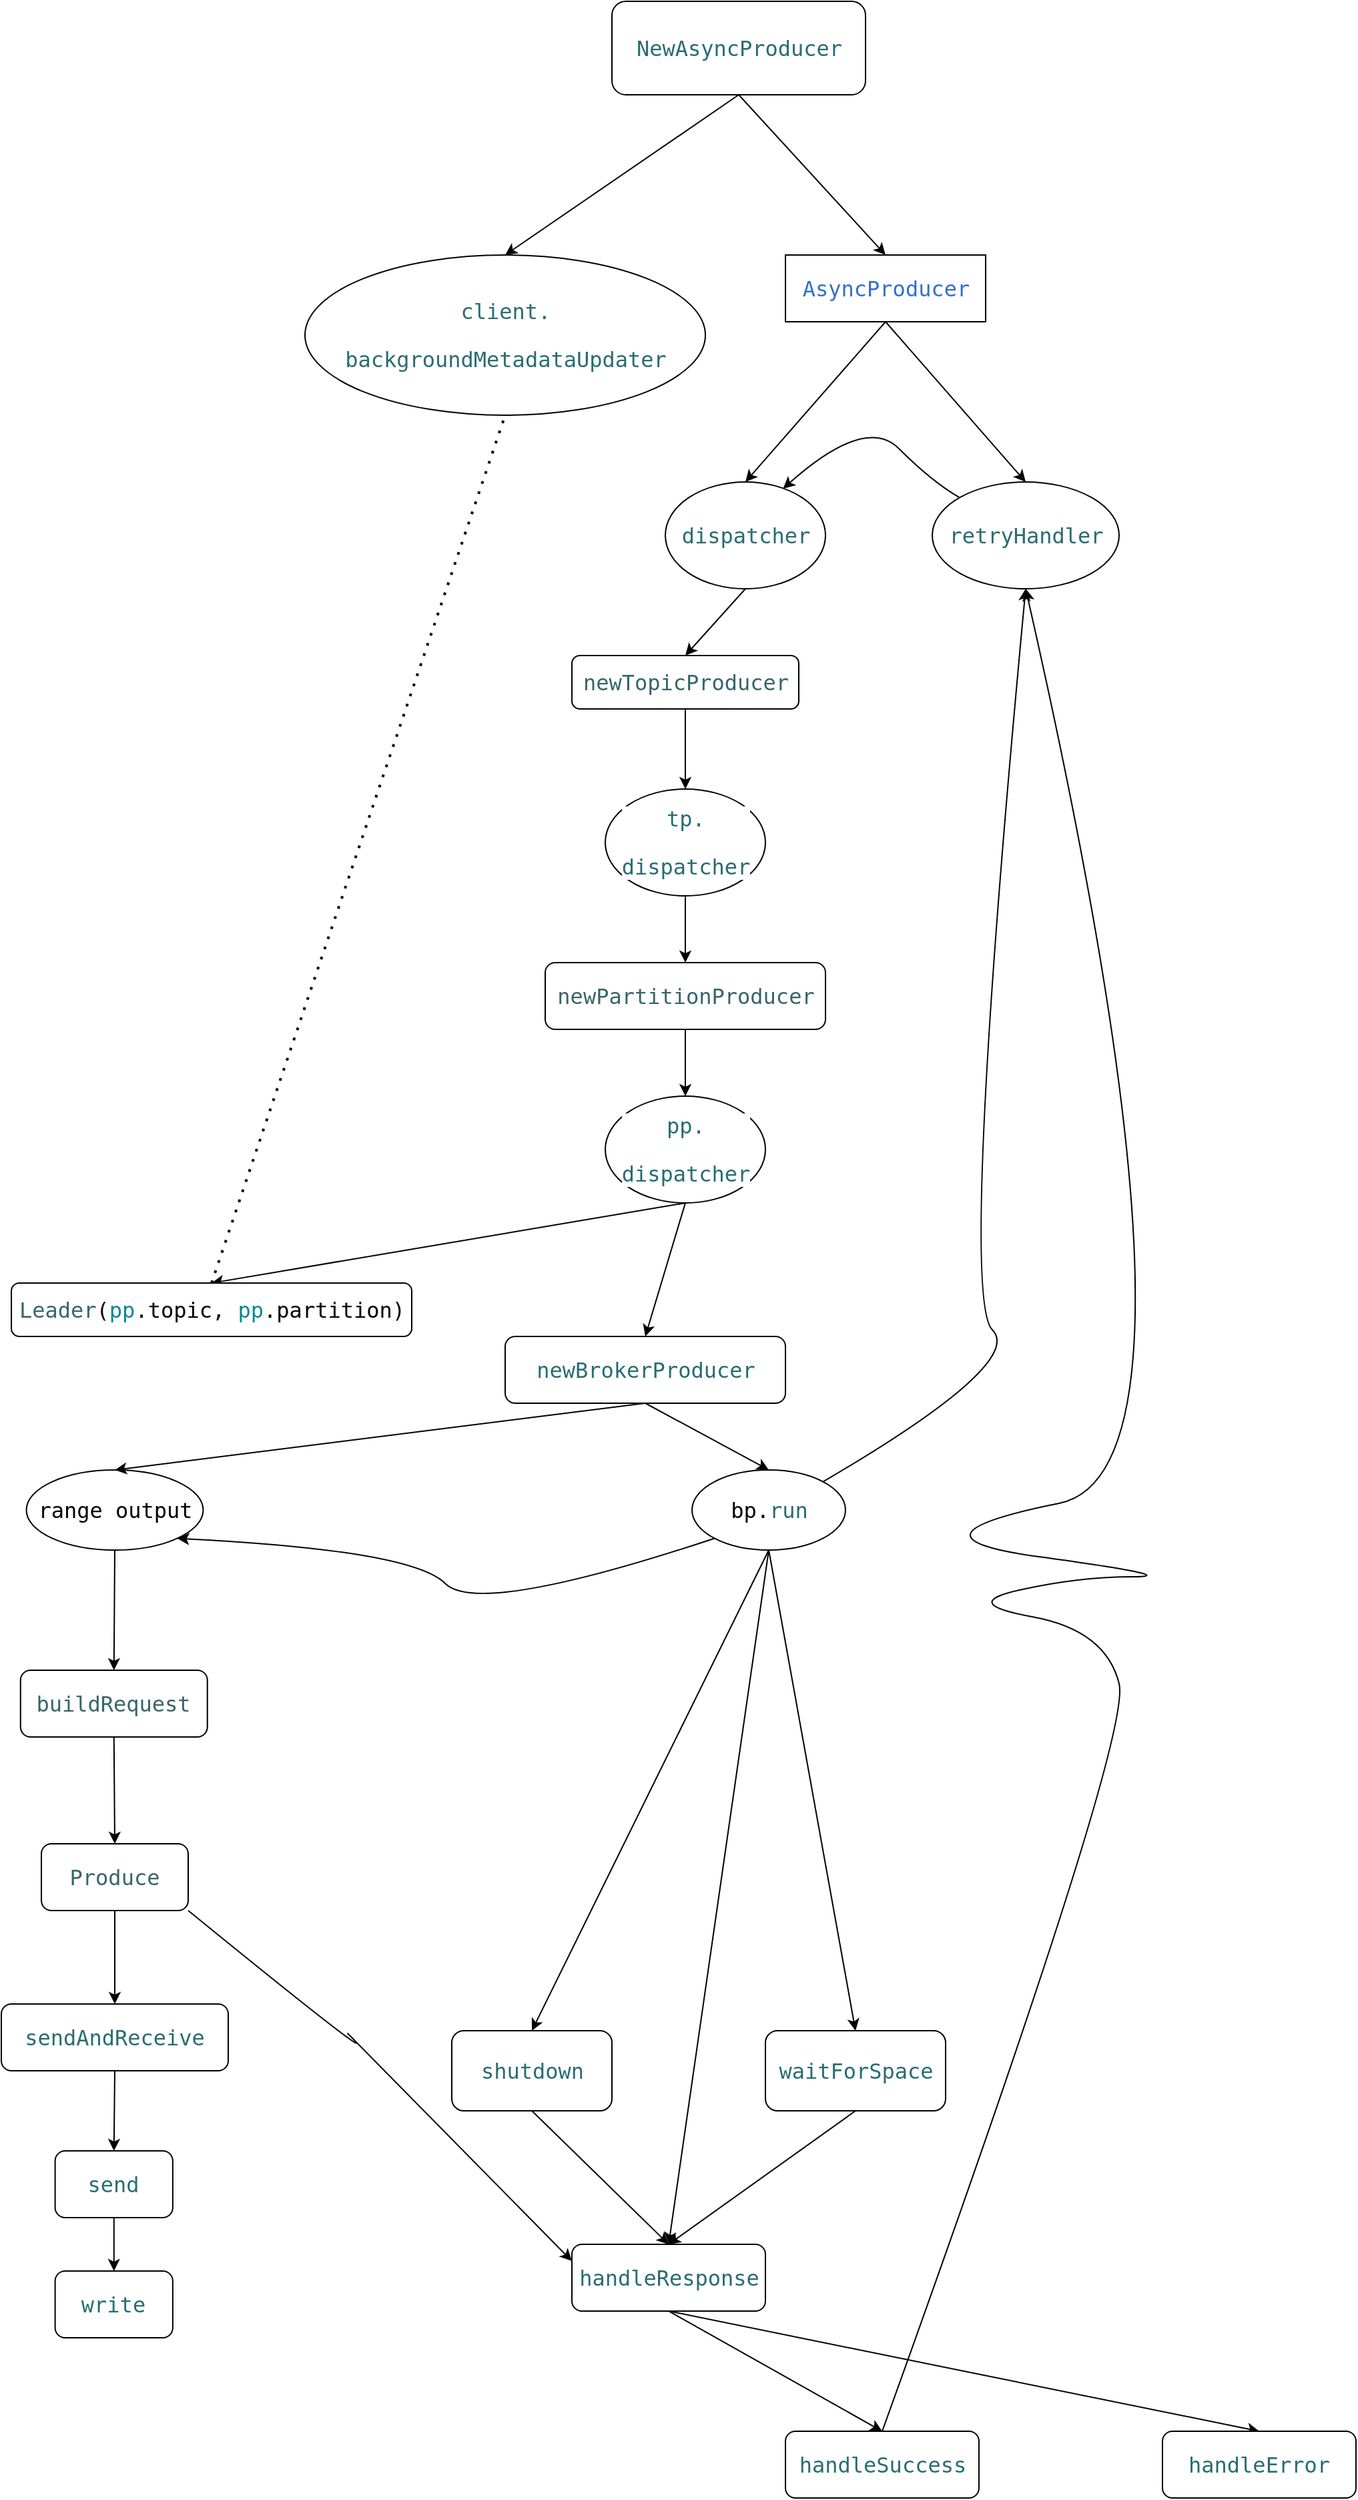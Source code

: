 <mxfile>
    <diagram id="CoWCDYu3Gu0Qkiy8dsGE" name="Page-1">
        <mxGraphModel dx="9708" dy="4044" grid="1" gridSize="10" guides="1" tooltips="1" connect="1" arrows="1" fold="1" page="1" pageScale="1" pageWidth="850" pageHeight="1100" math="0" shadow="0">
            <root>
                <mxCell id="0"/>
                <mxCell id="1" parent="0"/>
                <mxCell id="3" value="&lt;pre style=&quot;background-color: #ffffff ; color: #080808 ; font-family: &amp;#34;fira code&amp;#34; , monospace ; font-size: 12.0pt&quot;&gt;&lt;span style=&quot;color: #336ecc&quot;&gt;AsyncProducer&lt;/span&gt;&lt;/pre&gt;" style="rounded=0;whiteSpace=wrap;html=1;" vertex="1" parent="1">
                    <mxGeometry x="-972.49" y="270" width="150" height="50" as="geometry"/>
                </mxCell>
                <mxCell id="4" value="&lt;pre style=&quot;background-color: #ffffff ; color: #080808 ; font-family: &amp;#34;fira code&amp;#34; , monospace ; font-size: 12.0pt&quot;&gt;&lt;span style=&quot;color: #286d73&quot;&gt;client.&lt;/span&gt;&lt;/pre&gt;&lt;pre style=&quot;background-color: #ffffff ; color: #080808 ; font-family: &amp;#34;fira code&amp;#34; , monospace ; font-size: 12.0pt&quot;&gt;&lt;span style=&quot;color: #286d73&quot;&gt;backgroundMetadataUpdater&lt;/span&gt;&lt;/pre&gt;" style="ellipse;whiteSpace=wrap;html=1;fontSize=14;" vertex="1" parent="1">
                    <mxGeometry x="-1332.49" y="270" width="300" height="120" as="geometry"/>
                </mxCell>
                <mxCell id="5" value="&lt;pre style=&quot;background-color: #ffffff ; color: #080808 ; font-family: &amp;#34;fira code&amp;#34; , monospace ; font-size: 12.0pt&quot;&gt;&lt;span style=&quot;color: #286d73&quot;&gt;dispatcher&lt;/span&gt;&lt;/pre&gt;" style="ellipse;whiteSpace=wrap;html=1;fontSize=14;" vertex="1" parent="1">
                    <mxGeometry x="-1062.49" y="440" width="120" height="80" as="geometry"/>
                </mxCell>
                <mxCell id="6" value="&lt;pre style=&quot;background-color: #ffffff ; color: #080808 ; font-family: &amp;#34;fira code&amp;#34; , monospace ; font-size: 12.0pt&quot;&gt;&lt;span style=&quot;color: #286d73&quot;&gt;retryHandler&lt;/span&gt;&lt;/pre&gt;" style="ellipse;whiteSpace=wrap;html=1;fontSize=14;" vertex="1" parent="1">
                    <mxGeometry x="-862.49" y="440" width="140" height="80" as="geometry"/>
                </mxCell>
                <mxCell id="7" value="" style="endArrow=classic;html=1;fontSize=14;entryX=0.5;entryY=0;entryDx=0;entryDy=0;exitX=0.5;exitY=1;exitDx=0;exitDy=0;" edge="1" parent="1" source="3" target="5">
                    <mxGeometry width="50" height="50" relative="1" as="geometry">
                        <mxPoint x="-1082.49" y="430" as="sourcePoint"/>
                        <mxPoint x="-1032.49" y="380" as="targetPoint"/>
                    </mxGeometry>
                </mxCell>
                <mxCell id="8" value="" style="endArrow=classic;html=1;fontSize=14;exitX=0.5;exitY=1;exitDx=0;exitDy=0;entryX=0.5;entryY=0;entryDx=0;entryDy=0;" edge="1" parent="1" source="3" target="6">
                    <mxGeometry width="50" height="50" relative="1" as="geometry">
                        <mxPoint x="-872.49" y="420" as="sourcePoint"/>
                        <mxPoint x="-822.49" y="370" as="targetPoint"/>
                    </mxGeometry>
                </mxCell>
                <mxCell id="9" value="&lt;pre style=&quot;background-color: #ffffff ; color: #080808 ; font-family: &amp;#34;fira code&amp;#34; , monospace ; font-size: 12.0pt&quot;&gt;&lt;span style=&quot;color: #286d73&quot;&gt;NewAsyncProducer&lt;/span&gt;&lt;/pre&gt;" style="rounded=1;whiteSpace=wrap;html=1;fontSize=14;" vertex="1" parent="1">
                    <mxGeometry x="-1102.49" y="80" width="190" height="70" as="geometry"/>
                </mxCell>
                <mxCell id="10" value="" style="endArrow=classic;html=1;fontSize=14;entryX=0.5;entryY=0;entryDx=0;entryDy=0;exitX=0.5;exitY=1;exitDx=0;exitDy=0;" edge="1" parent="1" source="9" target="4">
                    <mxGeometry width="50" height="50" relative="1" as="geometry">
                        <mxPoint x="-1072.49" y="230" as="sourcePoint"/>
                        <mxPoint x="-1022.49" y="180" as="targetPoint"/>
                    </mxGeometry>
                </mxCell>
                <mxCell id="11" value="" style="endArrow=classic;html=1;fontSize=14;exitX=0.5;exitY=1;exitDx=0;exitDy=0;entryX=0.5;entryY=0;entryDx=0;entryDy=0;" edge="1" parent="1" source="9" target="3">
                    <mxGeometry width="50" height="50" relative="1" as="geometry">
                        <mxPoint x="-902.49" y="200" as="sourcePoint"/>
                        <mxPoint x="-852.49" y="150" as="targetPoint"/>
                    </mxGeometry>
                </mxCell>
                <mxCell id="12" value="" style="curved=1;endArrow=classic;html=1;fontSize=14;entryX=0.735;entryY=0.063;entryDx=0;entryDy=0;entryPerimeter=0;exitX=0;exitY=0;exitDx=0;exitDy=0;" edge="1" parent="1" source="6" target="5">
                    <mxGeometry width="50" height="50" relative="1" as="geometry">
                        <mxPoint x="-912.49" y="440" as="sourcePoint"/>
                        <mxPoint x="-862.49" y="390" as="targetPoint"/>
                        <Array as="points">
                            <mxPoint x="-862.49" y="440"/>
                            <mxPoint x="-912.49" y="390"/>
                        </Array>
                    </mxGeometry>
                </mxCell>
                <mxCell id="13" value="&lt;pre style=&quot;background-color: #ffffff ; color: #080808 ; font-family: &amp;#34;fira code&amp;#34; , monospace ; font-size: 12.0pt&quot;&gt;&lt;span style=&quot;color: #36666b&quot;&gt;newTopicProducer&lt;/span&gt;&lt;/pre&gt;" style="rounded=1;whiteSpace=wrap;html=1;fontSize=14;" vertex="1" parent="1">
                    <mxGeometry x="-1132.49" y="570" width="170" height="40" as="geometry"/>
                </mxCell>
                <mxCell id="14" value="" style="endArrow=classic;html=1;fontSize=14;exitX=0.5;exitY=1;exitDx=0;exitDy=0;entryX=0.5;entryY=0;entryDx=0;entryDy=0;" edge="1" parent="1" source="5" target="13">
                    <mxGeometry width="50" height="50" relative="1" as="geometry">
                        <mxPoint x="-1212.49" y="550" as="sourcePoint"/>
                        <mxPoint x="-1162.49" y="500" as="targetPoint"/>
                    </mxGeometry>
                </mxCell>
                <mxCell id="15" value="&lt;pre style=&quot;background-color: #ffffff ; color: #080808 ; font-family: &amp;#34;fira code&amp;#34; , monospace ; font-size: 12.0pt&quot;&gt;&lt;span style=&quot;color: #286d73&quot;&gt;tp.&lt;/span&gt;&lt;/pre&gt;&lt;pre style=&quot;background-color: #ffffff ; color: #080808 ; font-family: &amp;#34;fira code&amp;#34; , monospace ; font-size: 12.0pt&quot;&gt;&lt;span style=&quot;color: #286d73&quot;&gt;dispatcher&lt;/span&gt;&lt;/pre&gt;" style="ellipse;whiteSpace=wrap;html=1;fontSize=14;" vertex="1" parent="1">
                    <mxGeometry x="-1107.49" y="670" width="120" height="80" as="geometry"/>
                </mxCell>
                <mxCell id="16" value="" style="endArrow=classic;html=1;fontSize=14;exitX=0.5;exitY=1;exitDx=0;exitDy=0;entryX=0.5;entryY=0;entryDx=0;entryDy=0;" edge="1" parent="1" source="13" target="15">
                    <mxGeometry width="50" height="50" relative="1" as="geometry">
                        <mxPoint x="-1292.49" y="750" as="sourcePoint"/>
                        <mxPoint x="-1242.49" y="700" as="targetPoint"/>
                    </mxGeometry>
                </mxCell>
                <mxCell id="17" value="&lt;pre style=&quot;background-color: #ffffff ; color: #080808 ; font-family: &amp;#34;fira code&amp;#34; , monospace ; font-size: 12.0pt&quot;&gt;&lt;pre style=&quot;font-family: &amp;#34;fira code&amp;#34; , monospace ; font-size: 12pt&quot;&gt;&lt;span style=&quot;color: #36666b&quot;&gt;newPartitionProducer&lt;/span&gt;&lt;/pre&gt;&lt;/pre&gt;" style="rounded=1;whiteSpace=wrap;html=1;fontSize=14;" vertex="1" parent="1">
                    <mxGeometry x="-1152.49" y="800" width="210" height="50" as="geometry"/>
                </mxCell>
                <mxCell id="18" value="&lt;pre style=&quot;background-color: #ffffff ; color: #080808 ; font-family: &amp;#34;fira code&amp;#34; , monospace ; font-size: 12.0pt&quot;&gt;&lt;span style=&quot;color: #286d73&quot;&gt;pp.&lt;/span&gt;&lt;/pre&gt;&lt;pre style=&quot;background-color: #ffffff ; color: #080808 ; font-family: &amp;#34;fira code&amp;#34; , monospace ; font-size: 12.0pt&quot;&gt;&lt;span style=&quot;color: #286d73&quot;&gt;dispatcher&lt;/span&gt;&lt;/pre&gt;" style="ellipse;whiteSpace=wrap;html=1;fontSize=14;" vertex="1" parent="1">
                    <mxGeometry x="-1107.49" y="900" width="120" height="80" as="geometry"/>
                </mxCell>
                <mxCell id="19" value="" style="endArrow=classic;html=1;fontSize=14;exitX=0.5;exitY=1;exitDx=0;exitDy=0;entryX=0.5;entryY=0;entryDx=0;entryDy=0;" edge="1" parent="1" source="15" target="17">
                    <mxGeometry width="50" height="50" relative="1" as="geometry">
                        <mxPoint x="-1242.49" y="770" as="sourcePoint"/>
                        <mxPoint x="-1192.49" y="720" as="targetPoint"/>
                    </mxGeometry>
                </mxCell>
                <mxCell id="20" value="" style="endArrow=classic;html=1;fontSize=14;exitX=0.5;exitY=1;exitDx=0;exitDy=0;entryX=0.5;entryY=0;entryDx=0;entryDy=0;" edge="1" parent="1" source="17" target="18">
                    <mxGeometry width="50" height="50" relative="1" as="geometry">
                        <mxPoint x="-1262.49" y="950" as="sourcePoint"/>
                        <mxPoint x="-1212.49" y="900" as="targetPoint"/>
                    </mxGeometry>
                </mxCell>
                <mxCell id="21" value="" style="endArrow=classic;html=1;fontSize=14;exitX=0.5;exitY=1;exitDx=0;exitDy=0;entryX=0.5;entryY=0;entryDx=0;entryDy=0;" edge="1" parent="1" source="18" target="22">
                    <mxGeometry width="50" height="50" relative="1" as="geometry">
                        <mxPoint x="-1192.49" y="980" as="sourcePoint"/>
                        <mxPoint x="-1044.99" y="1030" as="targetPoint"/>
                    </mxGeometry>
                </mxCell>
                <mxCell id="22" value="&lt;pre style=&quot;background-color: #ffffff ; color: #080808 ; font-family: &amp;#34;fira code&amp;#34; , monospace ; font-size: 12.0pt&quot;&gt;&lt;span style=&quot;color: #36666b&quot;&gt;Leader&lt;/span&gt;(&lt;span style=&quot;color: #008a91&quot;&gt;pp&lt;/span&gt;.&lt;span style=&quot;color: #000000&quot;&gt;topic&lt;/span&gt;, &lt;span style=&quot;color: #008a91&quot;&gt;pp&lt;/span&gt;.&lt;span style=&quot;color: #000000&quot;&gt;partition&lt;/span&gt;)&lt;/pre&gt;" style="rounded=1;whiteSpace=wrap;html=1;fontSize=14;" vertex="1" parent="1">
                    <mxGeometry x="-1552.49" y="1040" width="300" height="40" as="geometry"/>
                </mxCell>
                <mxCell id="23" value="" style="endArrow=none;dashed=1;html=1;dashPattern=1 3;strokeWidth=2;fontSize=14;exitX=0.5;exitY=0;exitDx=0;exitDy=0;entryX=0.5;entryY=1;entryDx=0;entryDy=0;" edge="1" parent="1" source="22" target="4">
                    <mxGeometry width="50" height="50" relative="1" as="geometry">
                        <mxPoint x="-1322.49" y="990" as="sourcePoint"/>
                        <mxPoint x="-1272.49" y="940" as="targetPoint"/>
                    </mxGeometry>
                </mxCell>
                <mxCell id="24" value="&lt;pre style=&quot;background-color: #ffffff ; color: #080808 ; font-family: &amp;#34;fira code&amp;#34; , monospace ; font-size: 12.0pt&quot;&gt;&lt;pre style=&quot;font-family: &amp;#34;fira code&amp;#34; , monospace ; font-size: 12pt&quot;&gt;&lt;pre style=&quot;font-family: &amp;#34;fira code&amp;#34; , monospace ; font-size: 12pt&quot;&gt;&lt;span style=&quot;color: #286d73&quot;&gt;newBrokerProducer&lt;/span&gt;&lt;/pre&gt;&lt;/pre&gt;&lt;/pre&gt;" style="rounded=1;whiteSpace=wrap;html=1;fontSize=14;" vertex="1" parent="1">
                    <mxGeometry x="-1182.49" y="1080" width="210" height="50" as="geometry"/>
                </mxCell>
                <mxCell id="25" value="&lt;pre style=&quot;background-color: #ffffff ; color: #080808 ; font-family: &amp;#34;fira code&amp;#34; , monospace ; font-size: 12.0pt&quot;&gt;&lt;span style=&quot;color: #000000&quot;&gt;bp&lt;/span&gt;.&lt;span style=&quot;color: #286d73&quot;&gt;run&lt;/span&gt;&lt;/pre&gt;" style="ellipse;whiteSpace=wrap;html=1;fontSize=14;" vertex="1" parent="1">
                    <mxGeometry x="-1042.49" y="1180" width="115" height="60" as="geometry"/>
                </mxCell>
                <mxCell id="26" value="" style="endArrow=classic;html=1;fontSize=14;exitX=0.5;exitY=1;exitDx=0;exitDy=0;entryX=0.5;entryY=0;entryDx=0;entryDy=0;" edge="1" parent="1" source="18" target="24">
                    <mxGeometry width="50" height="50" relative="1" as="geometry">
                        <mxPoint x="-942.49" y="1040" as="sourcePoint"/>
                        <mxPoint x="-892.49" y="990" as="targetPoint"/>
                    </mxGeometry>
                </mxCell>
                <mxCell id="27" value="" style="endArrow=classic;html=1;fontSize=14;exitX=0.5;exitY=1;exitDx=0;exitDy=0;entryX=0.5;entryY=0;entryDx=0;entryDy=0;" edge="1" parent="1" source="24" target="25">
                    <mxGeometry width="50" height="50" relative="1" as="geometry">
                        <mxPoint x="-1072.49" y="1200" as="sourcePoint"/>
                        <mxPoint x="-1022.49" y="1150" as="targetPoint"/>
                    </mxGeometry>
                </mxCell>
                <mxCell id="28" value="&lt;pre style=&quot;background-color: rgb(255 , 255 , 255) ; font-family: &amp;#34;fira code&amp;#34; , monospace ; font-size: 12pt&quot;&gt;range output&lt;/pre&gt;" style="ellipse;whiteSpace=wrap;html=1;fontSize=14;" vertex="1" parent="1">
                    <mxGeometry x="-1541.25" y="1180" width="132.5" height="60" as="geometry"/>
                </mxCell>
                <mxCell id="29" value="" style="endArrow=classic;html=1;fontSize=14;exitX=0.5;exitY=1;exitDx=0;exitDy=0;entryX=0.5;entryY=0;entryDx=0;entryDy=0;" edge="1" parent="1" source="24" target="28">
                    <mxGeometry width="50" height="50" relative="1" as="geometry">
                        <mxPoint x="-882.49" y="1170" as="sourcePoint"/>
                        <mxPoint x="-832.49" y="1120" as="targetPoint"/>
                    </mxGeometry>
                </mxCell>
                <mxCell id="30" value="&lt;pre style=&quot;background-color: #ffffff ; color: #080808 ; font-family: &amp;#34;fira code&amp;#34; , monospace ; font-size: 12.0pt&quot;&gt;&lt;pre style=&quot;font-family: &amp;#34;fira code&amp;#34; , monospace ; font-size: 12pt&quot;&gt;&lt;pre style=&quot;font-family: &amp;#34;fira code&amp;#34; , monospace ; font-size: 12pt&quot;&gt;&lt;pre style=&quot;font-family: &amp;#34;fira code&amp;#34; , monospace ; font-size: 12pt&quot;&gt;&lt;span style=&quot;color: #36666b&quot;&gt;buildRequest&lt;/span&gt;&lt;/pre&gt;&lt;/pre&gt;&lt;/pre&gt;&lt;/pre&gt;" style="rounded=1;whiteSpace=wrap;html=1;fontSize=14;" vertex="1" parent="1">
                    <mxGeometry x="-1545.62" y="1330" width="140" height="50" as="geometry"/>
                </mxCell>
                <mxCell id="31" value="&lt;pre style=&quot;background-color: #ffffff ; color: #080808 ; font-family: &amp;#34;fira code&amp;#34; , monospace ; font-size: 12.0pt&quot;&gt;&lt;pre style=&quot;font-family: &amp;#34;fira code&amp;#34; , monospace ; font-size: 12pt&quot;&gt;&lt;pre style=&quot;font-family: &amp;#34;fira code&amp;#34; , monospace ; font-size: 12pt&quot;&gt;&lt;pre style=&quot;font-family: &amp;#34;fira code&amp;#34; , monospace ; font-size: 12pt&quot;&gt;&lt;pre style=&quot;font-family: &amp;#34;fira code&amp;#34; , monospace ; font-size: 12pt&quot;&gt;&lt;span style=&quot;color: #36666b&quot;&gt;Produce&lt;/span&gt;&lt;/pre&gt;&lt;/pre&gt;&lt;/pre&gt;&lt;/pre&gt;&lt;/pre&gt;" style="rounded=1;whiteSpace=wrap;html=1;fontSize=14;" vertex="1" parent="1">
                    <mxGeometry x="-1530" y="1460" width="110" height="50" as="geometry"/>
                </mxCell>
                <mxCell id="32" value="" style="endArrow=classic;html=1;fontSize=14;exitX=0.5;exitY=1;exitDx=0;exitDy=0;entryX=0.5;entryY=0;entryDx=0;entryDy=0;" edge="1" parent="1" source="30" target="31">
                    <mxGeometry width="50" height="50" relative="1" as="geometry">
                        <mxPoint x="-1528.75" y="1480" as="sourcePoint"/>
                        <mxPoint x="-1478.75" y="1430" as="targetPoint"/>
                    </mxGeometry>
                </mxCell>
                <mxCell id="33" value="" style="endArrow=classic;html=1;fontSize=14;exitX=0.5;exitY=1;exitDx=0;exitDy=0;entryX=0.5;entryY=0;entryDx=0;entryDy=0;" edge="1" parent="1" source="28" target="30">
                    <mxGeometry width="50" height="50" relative="1" as="geometry">
                        <mxPoint x="-1488.75" y="1370" as="sourcePoint"/>
                        <mxPoint x="-1438.75" y="1320" as="targetPoint"/>
                    </mxGeometry>
                </mxCell>
                <mxCell id="34" value="" style="curved=1;endArrow=classic;html=1;fontSize=14;exitX=1;exitY=0;exitDx=0;exitDy=0;entryX=0.5;entryY=1;entryDx=0;entryDy=0;" edge="1" parent="1" source="25" target="6">
                    <mxGeometry width="50" height="50" relative="1" as="geometry">
                        <mxPoint x="-842.49" y="1100" as="sourcePoint"/>
                        <mxPoint x="-792.49" y="1050" as="targetPoint"/>
                        <Array as="points">
                            <mxPoint x="-792.49" y="1100"/>
                            <mxPoint x="-842.49" y="1050"/>
                        </Array>
                    </mxGeometry>
                </mxCell>
                <mxCell id="35" value="&lt;pre style=&quot;background-color: #ffffff ; color: #080808 ; font-family: &amp;#34;fira code&amp;#34; , monospace ; font-size: 12.0pt&quot;&gt;&lt;pre style=&quot;font-family: &amp;#34;fira code&amp;#34; , monospace ; font-size: 12pt&quot;&gt;&lt;pre style=&quot;font-family: &amp;#34;fira code&amp;#34; , monospace ; font-size: 12pt&quot;&gt;&lt;pre style=&quot;font-family: &amp;#34;fira code&amp;#34; , monospace ; font-size: 12pt&quot;&gt;&lt;span style=&quot;color: #286d73&quot;&gt;handleSuccess&lt;/span&gt;&lt;/pre&gt;&lt;/pre&gt;&lt;/pre&gt;&lt;/pre&gt;" style="rounded=1;whiteSpace=wrap;html=1;fontSize=14;" vertex="1" parent="1">
                    <mxGeometry x="-972.49" y="1900" width="145" height="50" as="geometry"/>
                </mxCell>
                <mxCell id="36" value="" style="curved=1;endArrow=classic;html=1;fontSize=14;exitX=0.5;exitY=0;exitDx=0;exitDy=0;entryX=0.5;entryY=1;entryDx=0;entryDy=0;" edge="1" parent="1" source="35" target="6">
                    <mxGeometry width="50" height="50" relative="1" as="geometry">
                        <mxPoint x="-892.49" y="1280" as="sourcePoint"/>
                        <mxPoint x="-842.49" y="1230" as="targetPoint"/>
                        <Array as="points">
                            <mxPoint x="-712.49" y="1380"/>
                            <mxPoint x="-732.49" y="1300"/>
                            <mxPoint x="-842.49" y="1280"/>
                            <mxPoint x="-752.49" y="1260"/>
                            <mxPoint x="-672.49" y="1260"/>
                            <mxPoint x="-892.49" y="1230"/>
                            <mxPoint x="-642.49" y="1180"/>
                        </Array>
                    </mxGeometry>
                </mxCell>
                <mxCell id="37" value="&lt;pre style=&quot;background-color: #ffffff ; color: #080808 ; font-family: &amp;#34;fira code&amp;#34; , monospace ; font-size: 12.0pt&quot;&gt;&lt;pre style=&quot;font-family: &amp;#34;fira code&amp;#34; , monospace ; font-size: 12pt&quot;&gt;&lt;pre style=&quot;font-family: &amp;#34;fira code&amp;#34; , monospace ; font-size: 12pt&quot;&gt;&lt;pre style=&quot;font-family: &amp;#34;fira code&amp;#34; , monospace ; font-size: 12pt&quot;&gt;&lt;pre style=&quot;font-family: &amp;#34;fira code&amp;#34; , monospace ; font-size: 12pt&quot;&gt;&lt;span style=&quot;color: #286d73&quot;&gt;handleResponse&lt;/span&gt;&lt;/pre&gt;&lt;/pre&gt;&lt;/pre&gt;&lt;/pre&gt;&lt;/pre&gt;" style="rounded=1;whiteSpace=wrap;html=1;fontSize=14;" vertex="1" parent="1">
                    <mxGeometry x="-1132.49" y="1760" width="145" height="50" as="geometry"/>
                </mxCell>
                <mxCell id="38" value="" style="endArrow=classic;html=1;fontSize=14;entryX=0.5;entryY=0;entryDx=0;entryDy=0;exitX=0.5;exitY=1;exitDx=0;exitDy=0;" edge="1" parent="1" source="37" target="35">
                    <mxGeometry width="50" height="50" relative="1" as="geometry">
                        <mxPoint x="-832.49" y="1280" as="sourcePoint"/>
                        <mxPoint x="-782.49" y="1230" as="targetPoint"/>
                    </mxGeometry>
                </mxCell>
                <mxCell id="39" value="" style="endArrow=classic;html=1;fontSize=14;exitX=0.5;exitY=1;exitDx=0;exitDy=0;entryX=0.5;entryY=0;entryDx=0;entryDy=0;" edge="1" parent="1" source="37" target="55">
                    <mxGeometry width="50" height="50" relative="1" as="geometry">
                        <mxPoint x="-712.49" y="1290" as="sourcePoint"/>
                        <mxPoint x="-612.49" y="1900" as="targetPoint"/>
                    </mxGeometry>
                </mxCell>
                <mxCell id="40" value="" style="endArrow=classic;html=1;fontSize=14;exitX=0.5;exitY=1;exitDx=0;exitDy=0;entryX=0.5;entryY=0;entryDx=0;entryDy=0;" edge="1" parent="1" source="25" target="37">
                    <mxGeometry width="50" height="50" relative="1" as="geometry">
                        <mxPoint x="-982.49" y="1350" as="sourcePoint"/>
                        <mxPoint x="-932.49" y="1300" as="targetPoint"/>
                    </mxGeometry>
                </mxCell>
                <mxCell id="41" value="&lt;pre style=&quot;background-color: #ffffff ; color: #080808 ; font-family: &amp;#34;fira code&amp;#34; , monospace ; font-size: 12.0pt&quot;&gt;&lt;span style=&quot;color: #286d73&quot;&gt;shutdown&lt;/span&gt;&lt;/pre&gt;" style="rounded=1;whiteSpace=wrap;html=1;fontSize=14;" vertex="1" parent="1">
                    <mxGeometry x="-1222.49" y="1600" width="120" height="60" as="geometry"/>
                </mxCell>
                <mxCell id="42" value="" style="endArrow=classic;html=1;fontSize=14;entryX=0.5;entryY=0;entryDx=0;entryDy=0;exitX=0.5;exitY=1;exitDx=0;exitDy=0;" edge="1" parent="1" source="25" target="41">
                    <mxGeometry width="50" height="50" relative="1" as="geometry">
                        <mxPoint x="-1002.49" y="1420" as="sourcePoint"/>
                        <mxPoint x="-952.49" y="1370" as="targetPoint"/>
                    </mxGeometry>
                </mxCell>
                <mxCell id="43" value="&lt;pre style=&quot;background-color: #ffffff ; color: #080808 ; font-family: &amp;#34;fira code&amp;#34; , monospace ; font-size: 12.0pt&quot;&gt;&lt;pre style=&quot;font-family: &amp;#34;fira code&amp;#34; , monospace ; font-size: 12pt&quot;&gt;&lt;span style=&quot;color: #286d73&quot;&gt;waitForSpace&lt;/span&gt;&lt;/pre&gt;&lt;/pre&gt;" style="rounded=1;whiteSpace=wrap;html=1;fontSize=14;" vertex="1" parent="1">
                    <mxGeometry x="-987.49" y="1600" width="135" height="60" as="geometry"/>
                </mxCell>
                <mxCell id="44" value="" style="endArrow=classic;html=1;fontSize=14;exitX=0.5;exitY=1;exitDx=0;exitDy=0;entryX=0.5;entryY=0;entryDx=0;entryDy=0;" edge="1" parent="1" source="25" target="43">
                    <mxGeometry width="50" height="50" relative="1" as="geometry">
                        <mxPoint x="-952.49" y="1420" as="sourcePoint"/>
                        <mxPoint x="-902.49" y="1370" as="targetPoint"/>
                    </mxGeometry>
                </mxCell>
                <mxCell id="45" value="" style="endArrow=classic;html=1;fontSize=14;entryX=0.5;entryY=0;entryDx=0;entryDy=0;exitX=0.5;exitY=1;exitDx=0;exitDy=0;" edge="1" parent="1" source="43" target="37">
                    <mxGeometry width="50" height="50" relative="1" as="geometry">
                        <mxPoint x="-842.49" y="1670" as="sourcePoint"/>
                        <mxPoint x="-792.49" y="1620" as="targetPoint"/>
                    </mxGeometry>
                </mxCell>
                <mxCell id="46" value="" style="endArrow=classic;html=1;fontSize=14;entryX=0.5;entryY=0;entryDx=0;entryDy=0;exitX=0.5;exitY=1;exitDx=0;exitDy=0;" edge="1" parent="1" source="41" target="37">
                    <mxGeometry width="50" height="50" relative="1" as="geometry">
                        <mxPoint x="-1192.49" y="1750" as="sourcePoint"/>
                        <mxPoint x="-1142.49" y="1700" as="targetPoint"/>
                    </mxGeometry>
                </mxCell>
                <mxCell id="47" value="&lt;pre style=&quot;background-color: #ffffff ; color: #080808 ; font-family: &amp;#34;fira code&amp;#34; , monospace ; font-size: 12.0pt&quot;&gt;&lt;pre style=&quot;font-family: &amp;#34;fira code&amp;#34; , monospace ; font-size: 12pt&quot;&gt;&lt;pre style=&quot;font-family: &amp;#34;fira code&amp;#34; , monospace ; font-size: 12pt&quot;&gt;&lt;pre style=&quot;font-family: &amp;#34;fira code&amp;#34; , monospace ; font-size: 12pt&quot;&gt;&lt;pre style=&quot;font-family: &amp;#34;fira code&amp;#34; , monospace ; font-size: 12pt&quot;&gt;&lt;pre style=&quot;font-family: &amp;#34;fira code&amp;#34; , monospace ; font-size: 12pt&quot;&gt;&lt;span style=&quot;color: #286d73&quot;&gt;sendAndReceive&lt;/span&gt;&lt;/pre&gt;&lt;/pre&gt;&lt;/pre&gt;&lt;/pre&gt;&lt;/pre&gt;&lt;/pre&gt;" style="rounded=1;whiteSpace=wrap;html=1;fontSize=14;" vertex="1" parent="1">
                    <mxGeometry x="-1560" y="1580" width="170" height="50" as="geometry"/>
                </mxCell>
                <mxCell id="48" value="" style="endArrow=classic;html=1;exitX=0.5;exitY=1;exitDx=0;exitDy=0;entryX=0.5;entryY=0;entryDx=0;entryDy=0;" edge="1" parent="1" source="31" target="47">
                    <mxGeometry width="50" height="50" relative="1" as="geometry">
                        <mxPoint x="-1692.49" y="1580" as="sourcePoint"/>
                        <mxPoint x="-1642.49" y="1530" as="targetPoint"/>
                    </mxGeometry>
                </mxCell>
                <mxCell id="49" value="&lt;pre style=&quot;background-color: #ffffff ; color: #080808 ; font-family: &amp;#34;fira code&amp;#34; , monospace ; font-size: 12.0pt&quot;&gt;&lt;pre style=&quot;font-family: &amp;#34;fira code&amp;#34; , monospace ; font-size: 12pt&quot;&gt;&lt;pre style=&quot;font-family: &amp;#34;fira code&amp;#34; , monospace ; font-size: 12pt&quot;&gt;&lt;pre style=&quot;font-family: &amp;#34;fira code&amp;#34; , monospace ; font-size: 12pt&quot;&gt;&lt;pre style=&quot;font-family: &amp;#34;fira code&amp;#34; , monospace ; font-size: 12pt&quot;&gt;&lt;pre style=&quot;font-family: &amp;#34;fira code&amp;#34; , monospace ; font-size: 12pt&quot;&gt;&lt;span style=&quot;color: #286d73&quot;&gt;send&lt;/span&gt;&lt;/pre&gt;&lt;/pre&gt;&lt;/pre&gt;&lt;/pre&gt;&lt;/pre&gt;&lt;/pre&gt;" style="rounded=1;whiteSpace=wrap;html=1;fontSize=14;" vertex="1" parent="1">
                    <mxGeometry x="-1519.69" y="1690" width="88.13" height="50" as="geometry"/>
                </mxCell>
                <mxCell id="50" value="" style="endArrow=classic;html=1;exitX=0.5;exitY=1;exitDx=0;exitDy=0;entryX=0.5;entryY=0;entryDx=0;entryDy=0;" edge="1" parent="1" source="47" target="49">
                    <mxGeometry width="50" height="50" relative="1" as="geometry">
                        <mxPoint x="-1602.49" y="1690" as="sourcePoint"/>
                        <mxPoint x="-1552.49" y="1640" as="targetPoint"/>
                    </mxGeometry>
                </mxCell>
                <mxCell id="51" value="&lt;pre style=&quot;background-color: #ffffff ; color: #080808 ; font-family: &amp;#34;fira code&amp;#34; , monospace ; font-size: 12.0pt&quot;&gt;&lt;pre style=&quot;font-family: &amp;#34;fira code&amp;#34; , monospace ; font-size: 12pt&quot;&gt;&lt;pre style=&quot;font-family: &amp;#34;fira code&amp;#34; , monospace ; font-size: 12pt&quot;&gt;&lt;pre style=&quot;font-family: &amp;#34;fira code&amp;#34; , monospace ; font-size: 12pt&quot;&gt;&lt;pre style=&quot;font-family: &amp;#34;fira code&amp;#34; , monospace ; font-size: 12pt&quot;&gt;&lt;pre style=&quot;font-family: &amp;#34;fira code&amp;#34; , monospace ; font-size: 12pt&quot;&gt;&lt;span style=&quot;color: #286d73&quot;&gt;write&lt;/span&gt;&lt;/pre&gt;&lt;/pre&gt;&lt;/pre&gt;&lt;/pre&gt;&lt;/pre&gt;&lt;/pre&gt;" style="rounded=1;whiteSpace=wrap;html=1;fontSize=14;" vertex="1" parent="1">
                    <mxGeometry x="-1519.69" y="1780" width="88.13" height="50" as="geometry"/>
                </mxCell>
                <mxCell id="52" value="" style="endArrow=classic;html=1;exitX=0.5;exitY=1;exitDx=0;exitDy=0;" edge="1" parent="1" source="49" target="51">
                    <mxGeometry width="50" height="50" relative="1" as="geometry">
                        <mxPoint x="-1592.49" y="1800" as="sourcePoint"/>
                        <mxPoint x="-1542.49" y="1750" as="targetPoint"/>
                    </mxGeometry>
                </mxCell>
                <mxCell id="53" value="" style="curved=1;endArrow=classic;html=1;exitX=0;exitY=1;exitDx=0;exitDy=0;entryX=1;entryY=1;entryDx=0;entryDy=0;" edge="1" parent="1" source="25" target="28">
                    <mxGeometry width="50" height="50" relative="1" as="geometry">
                        <mxPoint x="-1252.49" y="1290" as="sourcePoint"/>
                        <mxPoint x="-1202.49" y="1240" as="targetPoint"/>
                        <Array as="points">
                            <mxPoint x="-1202.49" y="1290"/>
                            <mxPoint x="-1252.49" y="1240"/>
                        </Array>
                    </mxGeometry>
                </mxCell>
                <mxCell id="54" value="" style="curved=1;endArrow=classic;html=1;exitX=1;exitY=1;exitDx=0;exitDy=0;entryX=0;entryY=0.25;entryDx=0;entryDy=0;" edge="1" parent="1" source="31" target="37">
                    <mxGeometry width="50" height="50" relative="1" as="geometry">
                        <mxPoint x="-1322.49" y="1630" as="sourcePoint"/>
                        <mxPoint x="-1272.49" y="1580" as="targetPoint"/>
                        <Array as="points">
                            <mxPoint x="-1272.49" y="1630"/>
                            <mxPoint x="-1322.49" y="1580"/>
                        </Array>
                    </mxGeometry>
                </mxCell>
                <mxCell id="55" value="&lt;pre style=&quot;background-color: #ffffff ; color: #080808 ; font-family: &amp;quot;fira code&amp;quot; , monospace ; font-size: 12.0pt&quot;&gt;&lt;pre style=&quot;font-family: &amp;quot;fira code&amp;quot; , monospace ; font-size: 12pt&quot;&gt;&lt;pre style=&quot;font-family: &amp;quot;fira code&amp;quot; , monospace ; font-size: 12pt&quot;&gt;&lt;pre style=&quot;font-family: &amp;quot;fira code&amp;quot; , monospace ; font-size: 12pt&quot;&gt;&lt;span style=&quot;color: #286d73&quot;&gt;handleError&lt;/span&gt;&lt;/pre&gt;&lt;/pre&gt;&lt;/pre&gt;&lt;/pre&gt;" style="rounded=1;whiteSpace=wrap;html=1;fontSize=14;" vertex="1" parent="1">
                    <mxGeometry x="-690" y="1900" width="145" height="50" as="geometry"/>
                </mxCell>
            </root>
        </mxGraphModel>
    </diagram>
</mxfile>
